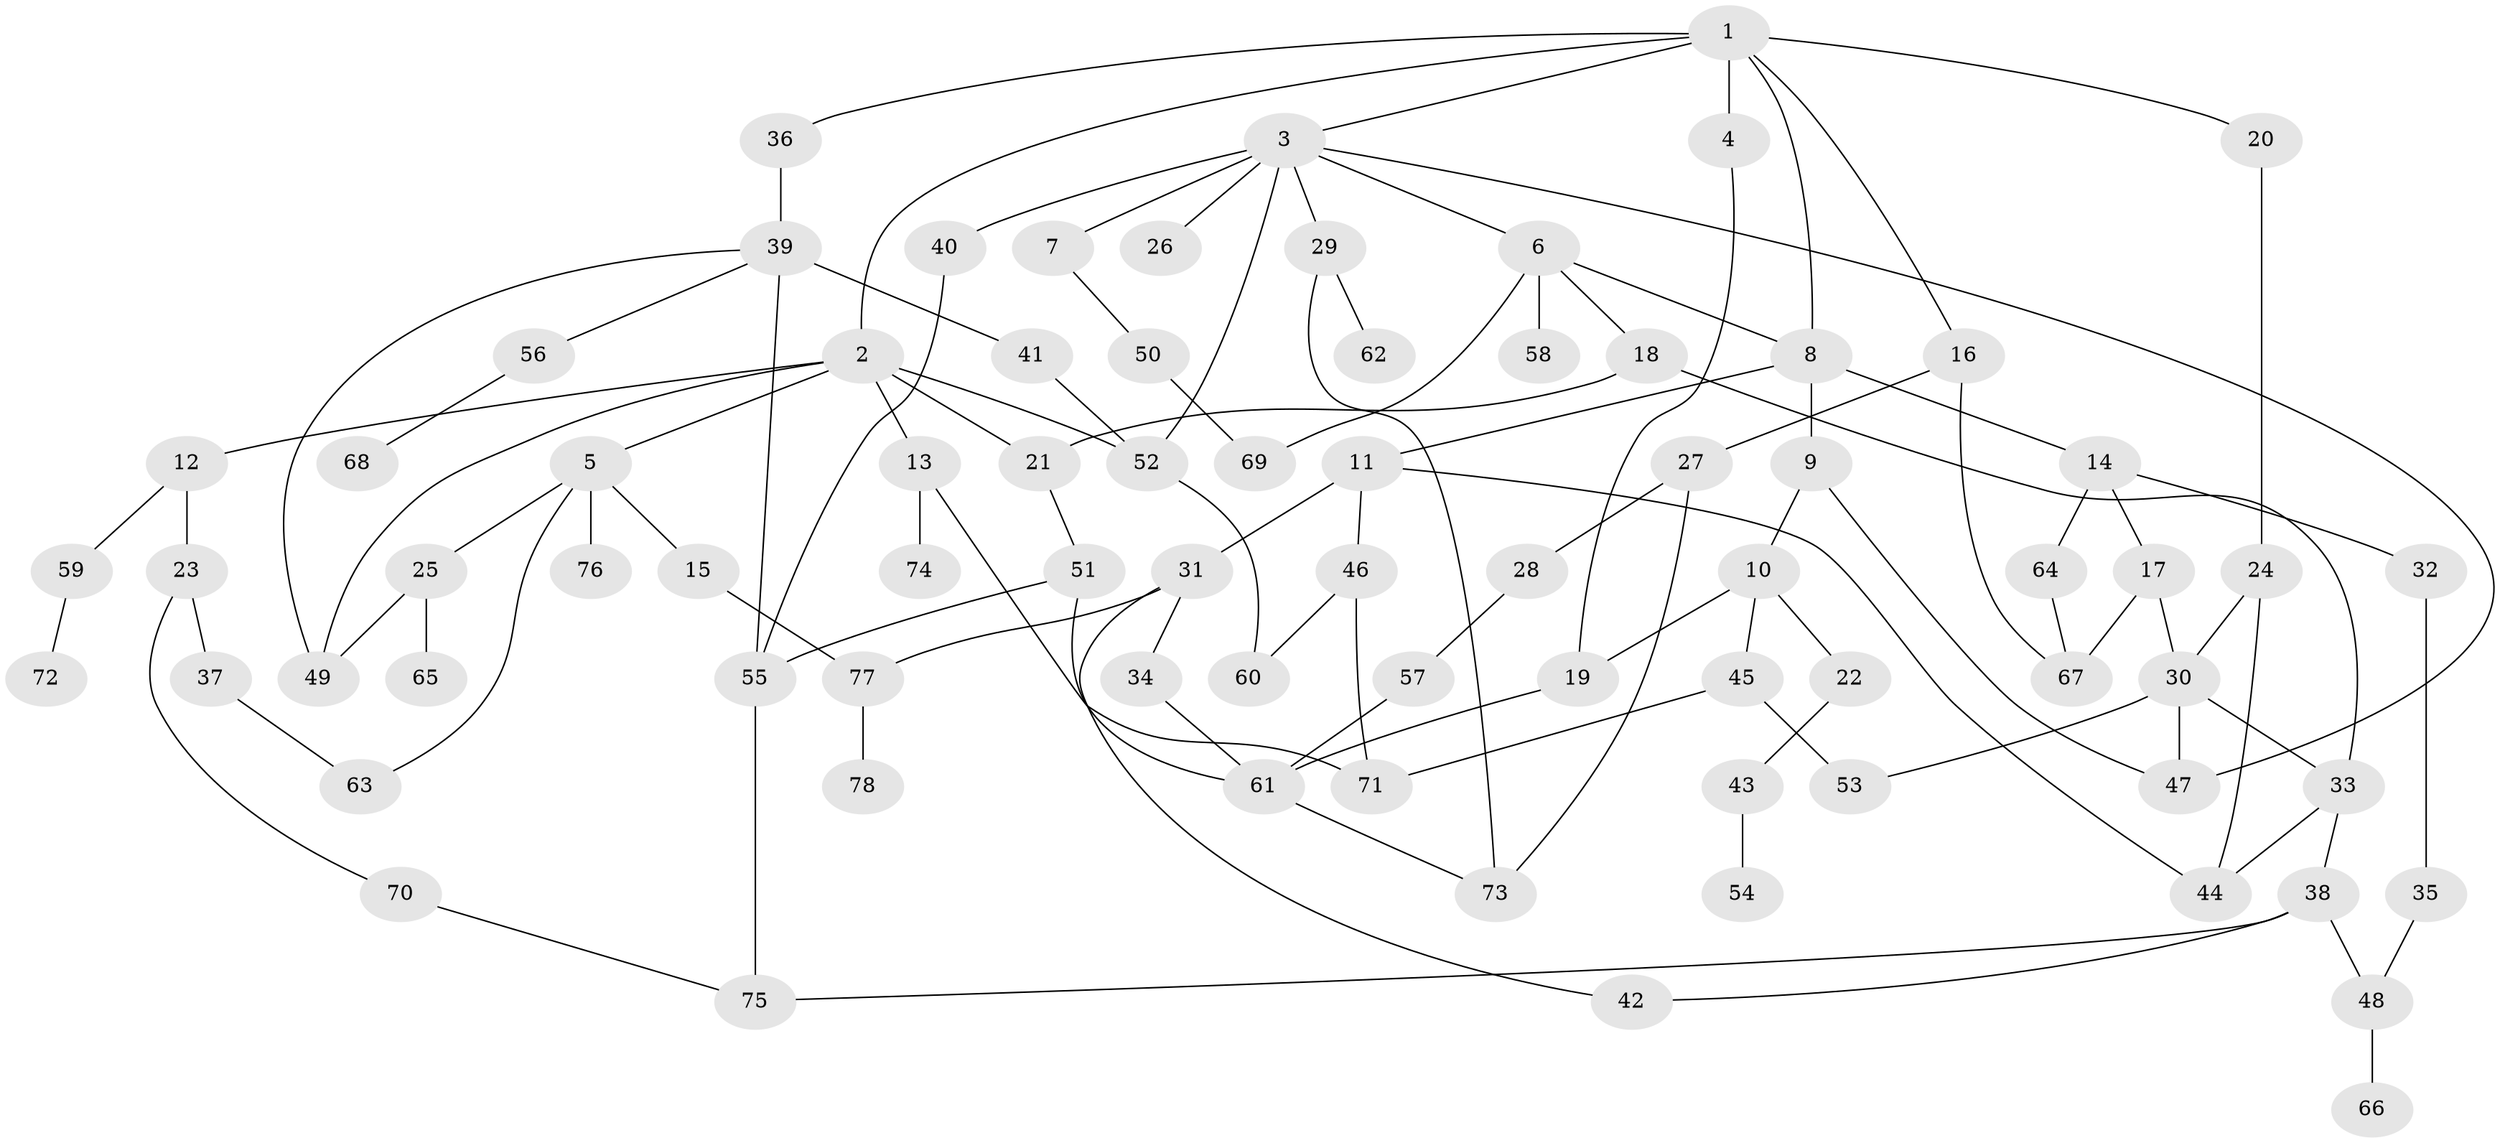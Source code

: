 // Generated by graph-tools (version 1.1) at 2025/01/03/09/25 03:01:05]
// undirected, 78 vertices, 110 edges
graph export_dot {
graph [start="1"]
  node [color=gray90,style=filled];
  1;
  2;
  3;
  4;
  5;
  6;
  7;
  8;
  9;
  10;
  11;
  12;
  13;
  14;
  15;
  16;
  17;
  18;
  19;
  20;
  21;
  22;
  23;
  24;
  25;
  26;
  27;
  28;
  29;
  30;
  31;
  32;
  33;
  34;
  35;
  36;
  37;
  38;
  39;
  40;
  41;
  42;
  43;
  44;
  45;
  46;
  47;
  48;
  49;
  50;
  51;
  52;
  53;
  54;
  55;
  56;
  57;
  58;
  59;
  60;
  61;
  62;
  63;
  64;
  65;
  66;
  67;
  68;
  69;
  70;
  71;
  72;
  73;
  74;
  75;
  76;
  77;
  78;
  1 -- 2;
  1 -- 3;
  1 -- 4;
  1 -- 8;
  1 -- 16;
  1 -- 20;
  1 -- 36;
  2 -- 5;
  2 -- 12;
  2 -- 13;
  2 -- 49;
  2 -- 52;
  2 -- 21;
  3 -- 6;
  3 -- 7;
  3 -- 26;
  3 -- 29;
  3 -- 40;
  3 -- 47;
  3 -- 52;
  4 -- 19;
  5 -- 15;
  5 -- 25;
  5 -- 76;
  5 -- 63;
  6 -- 18;
  6 -- 58;
  6 -- 8;
  6 -- 69;
  7 -- 50;
  8 -- 9;
  8 -- 11;
  8 -- 14;
  9 -- 10;
  9 -- 47;
  10 -- 19;
  10 -- 22;
  10 -- 45;
  11 -- 31;
  11 -- 46;
  11 -- 44;
  12 -- 23;
  12 -- 59;
  13 -- 74;
  13 -- 71;
  14 -- 17;
  14 -- 32;
  14 -- 64;
  15 -- 77;
  16 -- 27;
  16 -- 67;
  17 -- 30;
  17 -- 67;
  18 -- 21;
  18 -- 33;
  19 -- 61;
  20 -- 24;
  21 -- 51;
  22 -- 43;
  23 -- 37;
  23 -- 70;
  24 -- 30;
  24 -- 44;
  25 -- 65;
  25 -- 49;
  27 -- 28;
  27 -- 73;
  28 -- 57;
  29 -- 62;
  29 -- 73;
  30 -- 53;
  30 -- 33;
  30 -- 47;
  31 -- 34;
  31 -- 42;
  31 -- 77;
  32 -- 35;
  33 -- 38;
  33 -- 44;
  34 -- 61;
  35 -- 48;
  36 -- 39;
  37 -- 63;
  38 -- 48;
  38 -- 75;
  38 -- 42;
  39 -- 41;
  39 -- 55;
  39 -- 56;
  39 -- 49;
  40 -- 55;
  41 -- 52;
  43 -- 54;
  45 -- 53;
  45 -- 71;
  46 -- 60;
  46 -- 71;
  48 -- 66;
  50 -- 69;
  51 -- 61;
  51 -- 55;
  52 -- 60;
  55 -- 75;
  56 -- 68;
  57 -- 61;
  59 -- 72;
  61 -- 73;
  64 -- 67;
  70 -- 75;
  77 -- 78;
}
